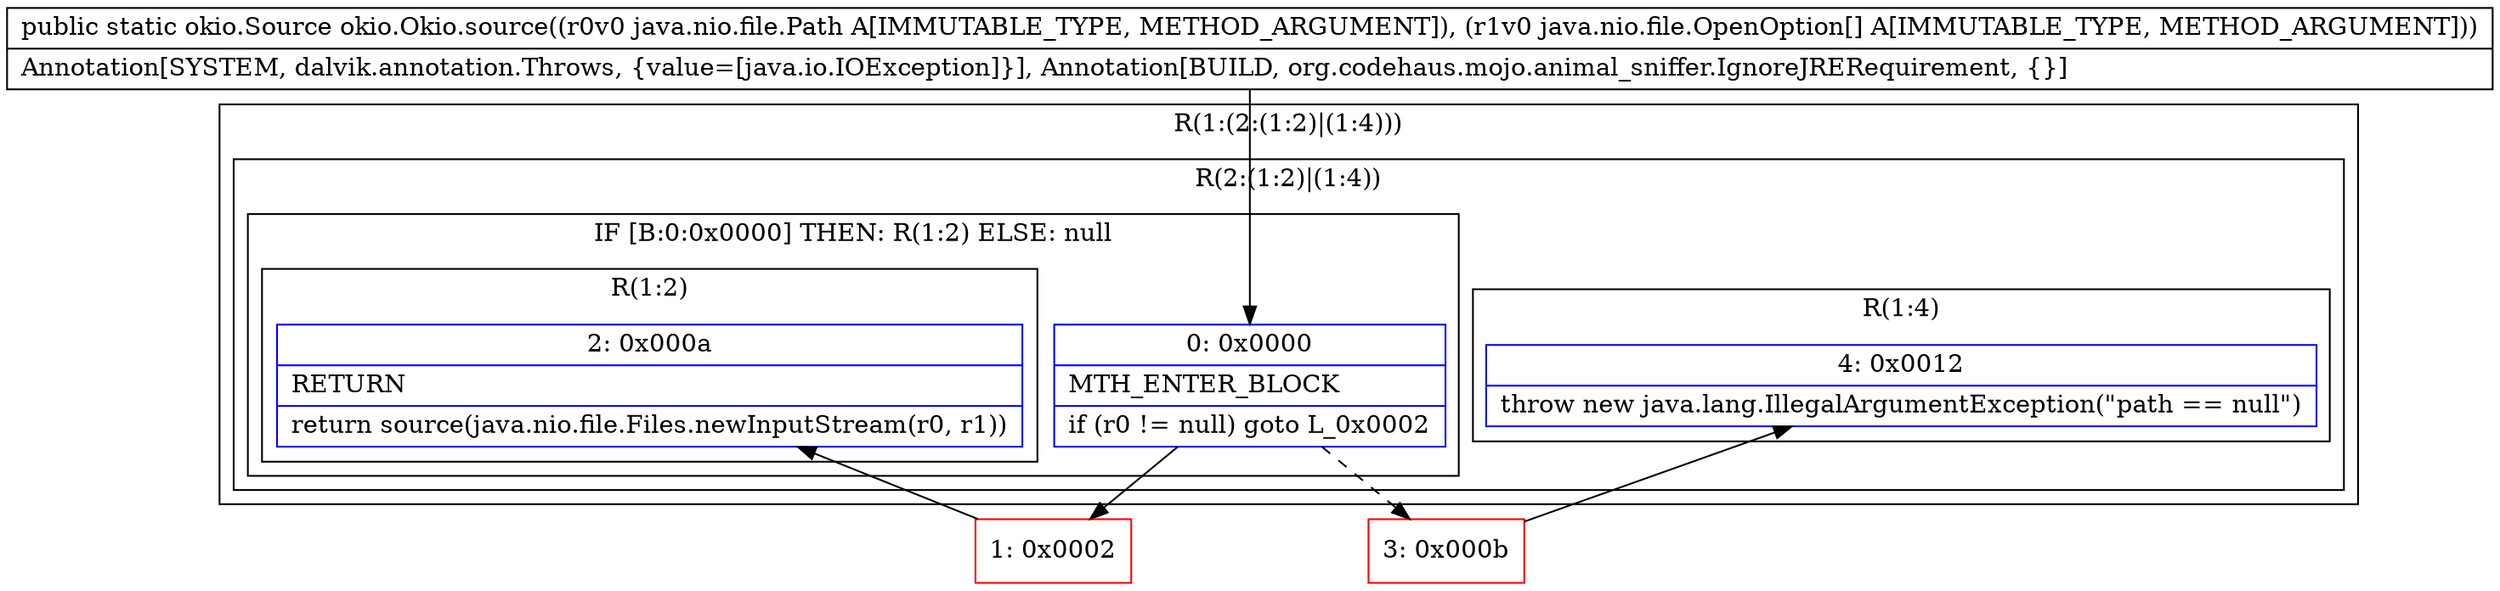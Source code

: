 digraph "CFG forokio.Okio.source(Ljava\/nio\/file\/Path;[Ljava\/nio\/file\/OpenOption;)Lokio\/Source;" {
subgraph cluster_Region_1529468811 {
label = "R(1:(2:(1:2)|(1:4)))";
node [shape=record,color=blue];
subgraph cluster_Region_1754016961 {
label = "R(2:(1:2)|(1:4))";
node [shape=record,color=blue];
subgraph cluster_IfRegion_825057519 {
label = "IF [B:0:0x0000] THEN: R(1:2) ELSE: null";
node [shape=record,color=blue];
Node_0 [shape=record,label="{0\:\ 0x0000|MTH_ENTER_BLOCK\l|if (r0 != null) goto L_0x0002\l}"];
subgraph cluster_Region_722200786 {
label = "R(1:2)";
node [shape=record,color=blue];
Node_2 [shape=record,label="{2\:\ 0x000a|RETURN\l|return source(java.nio.file.Files.newInputStream(r0, r1))\l}"];
}
}
subgraph cluster_Region_1049360311 {
label = "R(1:4)";
node [shape=record,color=blue];
Node_4 [shape=record,label="{4\:\ 0x0012|throw new java.lang.IllegalArgumentException(\"path == null\")\l}"];
}
}
}
Node_1 [shape=record,color=red,label="{1\:\ 0x0002}"];
Node_3 [shape=record,color=red,label="{3\:\ 0x000b}"];
MethodNode[shape=record,label="{public static okio.Source okio.Okio.source((r0v0 java.nio.file.Path A[IMMUTABLE_TYPE, METHOD_ARGUMENT]), (r1v0 java.nio.file.OpenOption[] A[IMMUTABLE_TYPE, METHOD_ARGUMENT]))  | Annotation[SYSTEM, dalvik.annotation.Throws, \{value=[java.io.IOException]\}], Annotation[BUILD, org.codehaus.mojo.animal_sniffer.IgnoreJRERequirement, \{\}]\l}"];
MethodNode -> Node_0;
Node_0 -> Node_1;
Node_0 -> Node_3[style=dashed];
Node_1 -> Node_2;
Node_3 -> Node_4;
}

